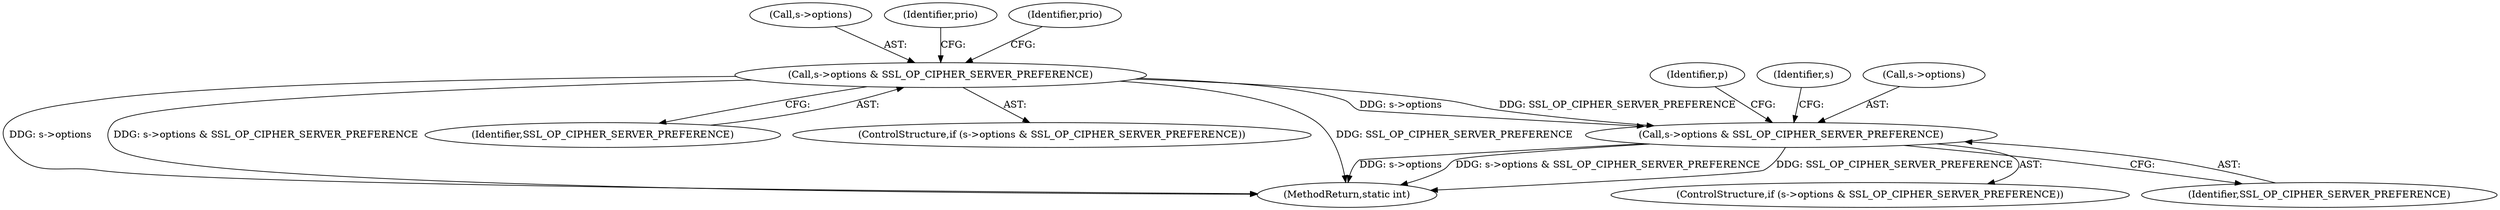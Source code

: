 digraph "0_openssl_86f8fb0e344d62454f8daf3e15236b2b59210756_0@pointer" {
"1001147" [label="(Call,s->options & SSL_OP_CIPHER_SERVER_PREFERENCE)"];
"1001093" [label="(Call,s->options & SSL_OP_CIPHER_SERVER_PREFERENCE)"];
"1001151" [label="(Identifier,SSL_OP_CIPHER_SERVER_PREFERENCE)"];
"1001229" [label="(MethodReturn,static int)"];
"1001094" [label="(Call,s->options)"];
"1001167" [label="(Identifier,p)"];
"1001093" [label="(Call,s->options & SSL_OP_CIPHER_SERVER_PREFERENCE)"];
"1001146" [label="(ControlStructure,if (s->options & SSL_OP_CIPHER_SERVER_PREFERENCE))"];
"1001156" [label="(Identifier,s)"];
"1001148" [label="(Call,s->options)"];
"1001097" [label="(Identifier,SSL_OP_CIPHER_SERVER_PREFERENCE)"];
"1001100" [label="(Identifier,prio)"];
"1001147" [label="(Call,s->options & SSL_OP_CIPHER_SERVER_PREFERENCE)"];
"1001114" [label="(Identifier,prio)"];
"1001092" [label="(ControlStructure,if (s->options & SSL_OP_CIPHER_SERVER_PREFERENCE))"];
"1001147" -> "1001146"  [label="AST: "];
"1001147" -> "1001151"  [label="CFG: "];
"1001148" -> "1001147"  [label="AST: "];
"1001151" -> "1001147"  [label="AST: "];
"1001156" -> "1001147"  [label="CFG: "];
"1001167" -> "1001147"  [label="CFG: "];
"1001147" -> "1001229"  [label="DDG: SSL_OP_CIPHER_SERVER_PREFERENCE"];
"1001147" -> "1001229"  [label="DDG: s->options"];
"1001147" -> "1001229"  [label="DDG: s->options & SSL_OP_CIPHER_SERVER_PREFERENCE"];
"1001093" -> "1001147"  [label="DDG: s->options"];
"1001093" -> "1001147"  [label="DDG: SSL_OP_CIPHER_SERVER_PREFERENCE"];
"1001093" -> "1001092"  [label="AST: "];
"1001093" -> "1001097"  [label="CFG: "];
"1001094" -> "1001093"  [label="AST: "];
"1001097" -> "1001093"  [label="AST: "];
"1001100" -> "1001093"  [label="CFG: "];
"1001114" -> "1001093"  [label="CFG: "];
"1001093" -> "1001229"  [label="DDG: SSL_OP_CIPHER_SERVER_PREFERENCE"];
"1001093" -> "1001229"  [label="DDG: s->options"];
"1001093" -> "1001229"  [label="DDG: s->options & SSL_OP_CIPHER_SERVER_PREFERENCE"];
}
